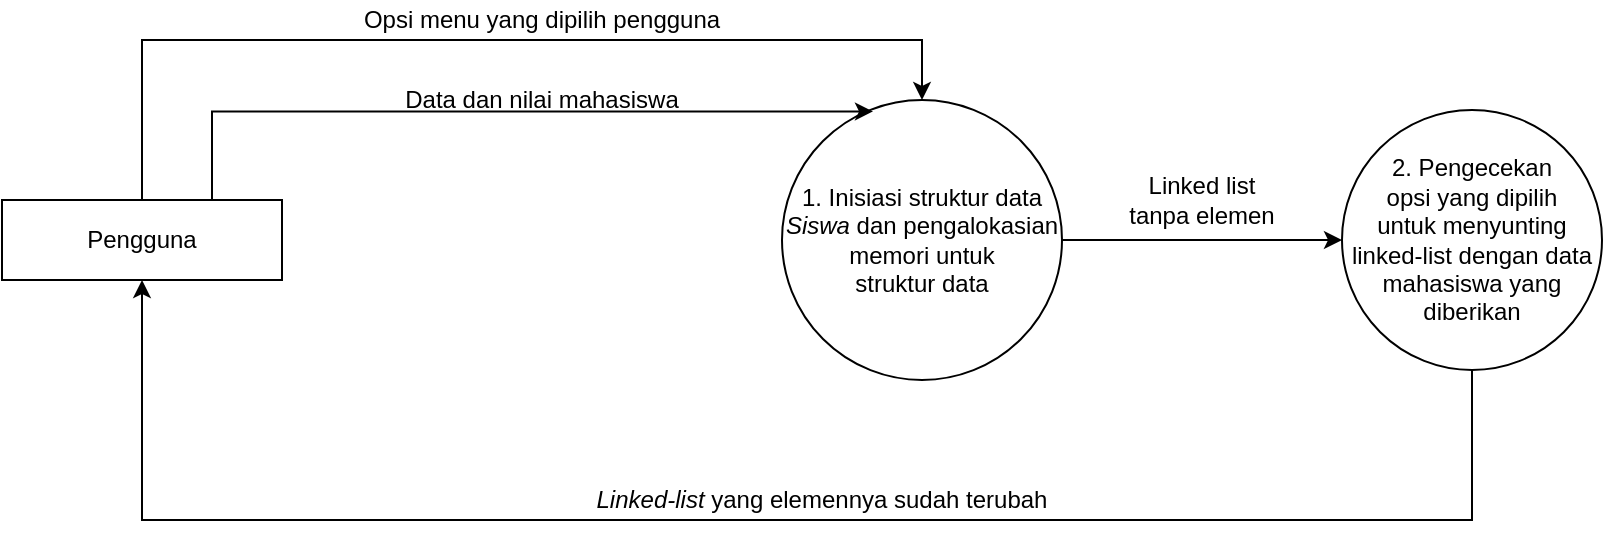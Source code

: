 <mxfile version="23.1.5" type="device">
  <diagram name="Page-1" id="YSA50kLtf_mbTPmVF3TX">
    <mxGraphModel dx="800" dy="520" grid="1" gridSize="10" guides="1" tooltips="1" connect="1" arrows="1" fold="1" page="1" pageScale="1" pageWidth="850" pageHeight="1100" math="0" shadow="0">
      <root>
        <mxCell id="0" />
        <mxCell id="1" parent="0" />
        <mxCell id="hjUr5dnsadDUAqM3jm_U-1" value="Pengguna" style="rounded=0;whiteSpace=wrap;html=1;" parent="1" vertex="1">
          <mxGeometry x="130" y="160" width="140" height="40" as="geometry" />
        </mxCell>
        <mxCell id="1GvhRtmiFZ-h_QLPfPel-1" style="edgeStyle=orthogonalEdgeStyle;rounded=0;orthogonalLoop=1;jettySize=auto;html=1;entryX=0.5;entryY=1;entryDx=0;entryDy=0;exitX=0.5;exitY=1;exitDx=0;exitDy=0;" parent="1" source="yhEU96knj2Ihnj5wwg99-1" target="hjUr5dnsadDUAqM3jm_U-1" edge="1">
          <mxGeometry relative="1" as="geometry">
            <mxPoint x="480" y="270" as="sourcePoint" />
            <Array as="points">
              <mxPoint x="865" y="320" />
              <mxPoint x="200" y="320" />
            </Array>
          </mxGeometry>
        </mxCell>
        <mxCell id="yhEU96knj2Ihnj5wwg99-2" style="edgeStyle=orthogonalEdgeStyle;rounded=0;orthogonalLoop=1;jettySize=auto;html=1;exitX=1;exitY=0.5;exitDx=0;exitDy=0;entryX=0;entryY=0.5;entryDx=0;entryDy=0;" edge="1" parent="1" source="hjUr5dnsadDUAqM3jm_U-2" target="yhEU96knj2Ihnj5wwg99-1">
          <mxGeometry relative="1" as="geometry" />
        </mxCell>
        <mxCell id="hjUr5dnsadDUAqM3jm_U-2" value="1. Inisiasi struktur data &lt;i&gt;Siswa&lt;/i&gt;&amp;nbsp;dan pengalokasian memori untuk &lt;br&gt;struktur data" style="ellipse;whiteSpace=wrap;html=1;aspect=fixed;" parent="1" vertex="1">
          <mxGeometry x="520" y="110" width="140" height="140" as="geometry" />
        </mxCell>
        <mxCell id="SzLIq-jevxAn7v6aPivn-1" style="edgeStyle=orthogonalEdgeStyle;rounded=0;orthogonalLoop=1;jettySize=auto;html=1;exitX=0.5;exitY=0;exitDx=0;exitDy=0;entryX=0.5;entryY=0;entryDx=0;entryDy=0;" parent="1" source="hjUr5dnsadDUAqM3jm_U-1" target="hjUr5dnsadDUAqM3jm_U-2" edge="1">
          <mxGeometry relative="1" as="geometry">
            <Array as="points">
              <mxPoint x="200" y="80" />
              <mxPoint x="590" y="80" />
            </Array>
          </mxGeometry>
        </mxCell>
        <mxCell id="SzLIq-jevxAn7v6aPivn-2" value="Opsi menu yang dipilih pengguna" style="text;html=1;align=center;verticalAlign=middle;whiteSpace=wrap;rounded=0;" parent="1" vertex="1">
          <mxGeometry x="300" y="60" width="200" height="20" as="geometry" />
        </mxCell>
        <mxCell id="1GvhRtmiFZ-h_QLPfPel-4" value="&lt;i&gt;Linked-list &lt;/i&gt;yang elemennya sudah terubah" style="text;html=1;align=center;verticalAlign=middle;whiteSpace=wrap;rounded=0;" parent="1" vertex="1">
          <mxGeometry x="420" y="300" width="240" height="20" as="geometry" />
        </mxCell>
        <mxCell id="1GvhRtmiFZ-h_QLPfPel-5" style="edgeStyle=orthogonalEdgeStyle;rounded=0;orthogonalLoop=1;jettySize=auto;html=1;exitX=0.75;exitY=0;exitDx=0;exitDy=0;entryX=0.325;entryY=0.041;entryDx=0;entryDy=0;entryPerimeter=0;" parent="1" source="hjUr5dnsadDUAqM3jm_U-1" target="hjUr5dnsadDUAqM3jm_U-2" edge="1">
          <mxGeometry relative="1" as="geometry" />
        </mxCell>
        <mxCell id="1GvhRtmiFZ-h_QLPfPel-6" value="Data dan nilai mahasiswa" style="text;html=1;align=center;verticalAlign=middle;whiteSpace=wrap;rounded=0;" parent="1" vertex="1">
          <mxGeometry x="300" y="100" width="200" height="20" as="geometry" />
        </mxCell>
        <mxCell id="yhEU96knj2Ihnj5wwg99-1" value="2. Pengecekan &lt;br&gt;opsi yang dipilih &lt;br&gt;untuk menyunting linked-list dengan data mahasiswa yang diberikan" style="ellipse;whiteSpace=wrap;html=1;aspect=fixed;" vertex="1" parent="1">
          <mxGeometry x="800" y="115" width="130" height="130" as="geometry" />
        </mxCell>
        <mxCell id="yhEU96knj2Ihnj5wwg99-3" value="Linked list &lt;br&gt;tanpa elemen" style="text;html=1;align=center;verticalAlign=middle;whiteSpace=wrap;rounded=0;" vertex="1" parent="1">
          <mxGeometry x="660" y="150" width="140" height="20" as="geometry" />
        </mxCell>
      </root>
    </mxGraphModel>
  </diagram>
</mxfile>
